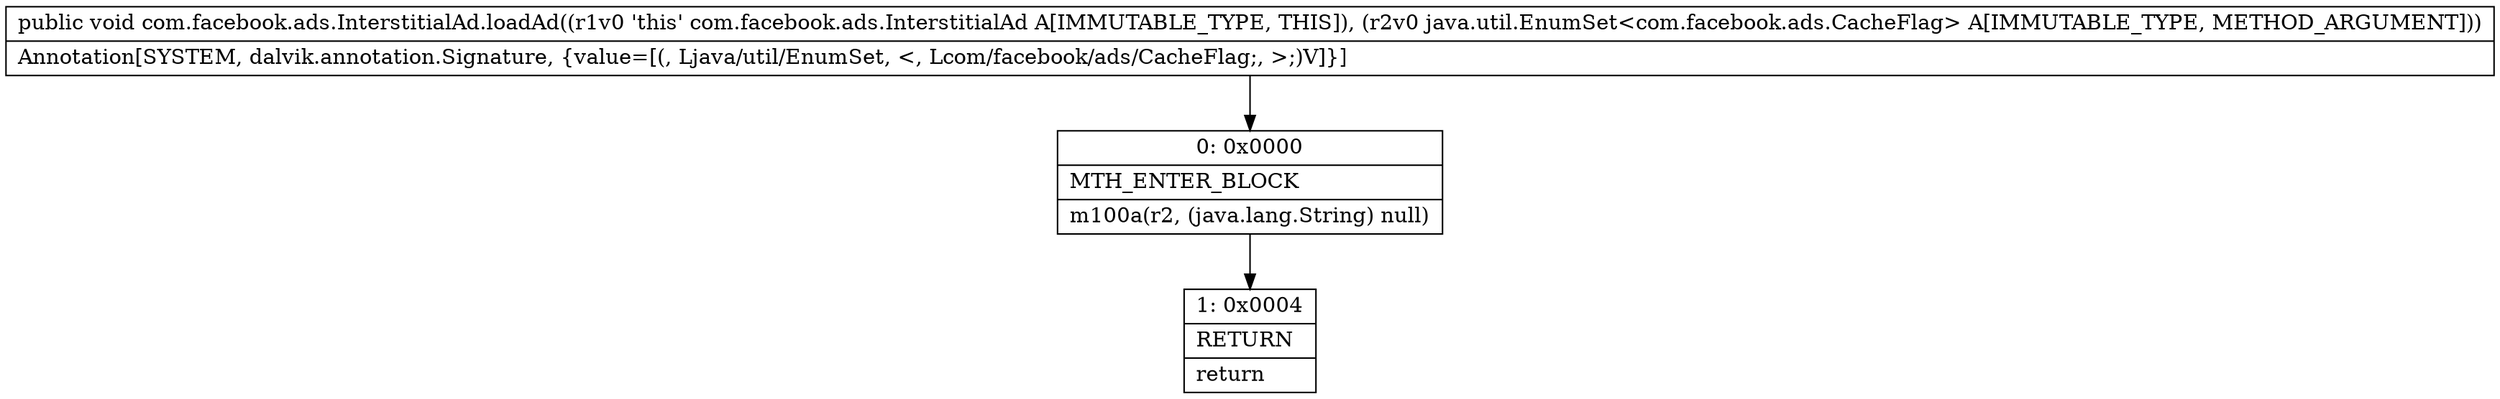 digraph "CFG forcom.facebook.ads.InterstitialAd.loadAd(Ljava\/util\/EnumSet;)V" {
Node_0 [shape=record,label="{0\:\ 0x0000|MTH_ENTER_BLOCK\l|m100a(r2, (java.lang.String) null)\l}"];
Node_1 [shape=record,label="{1\:\ 0x0004|RETURN\l|return\l}"];
MethodNode[shape=record,label="{public void com.facebook.ads.InterstitialAd.loadAd((r1v0 'this' com.facebook.ads.InterstitialAd A[IMMUTABLE_TYPE, THIS]), (r2v0 java.util.EnumSet\<com.facebook.ads.CacheFlag\> A[IMMUTABLE_TYPE, METHOD_ARGUMENT]))  | Annotation[SYSTEM, dalvik.annotation.Signature, \{value=[(, Ljava\/util\/EnumSet, \<, Lcom\/facebook\/ads\/CacheFlag;, \>;)V]\}]\l}"];
MethodNode -> Node_0;
Node_0 -> Node_1;
}


